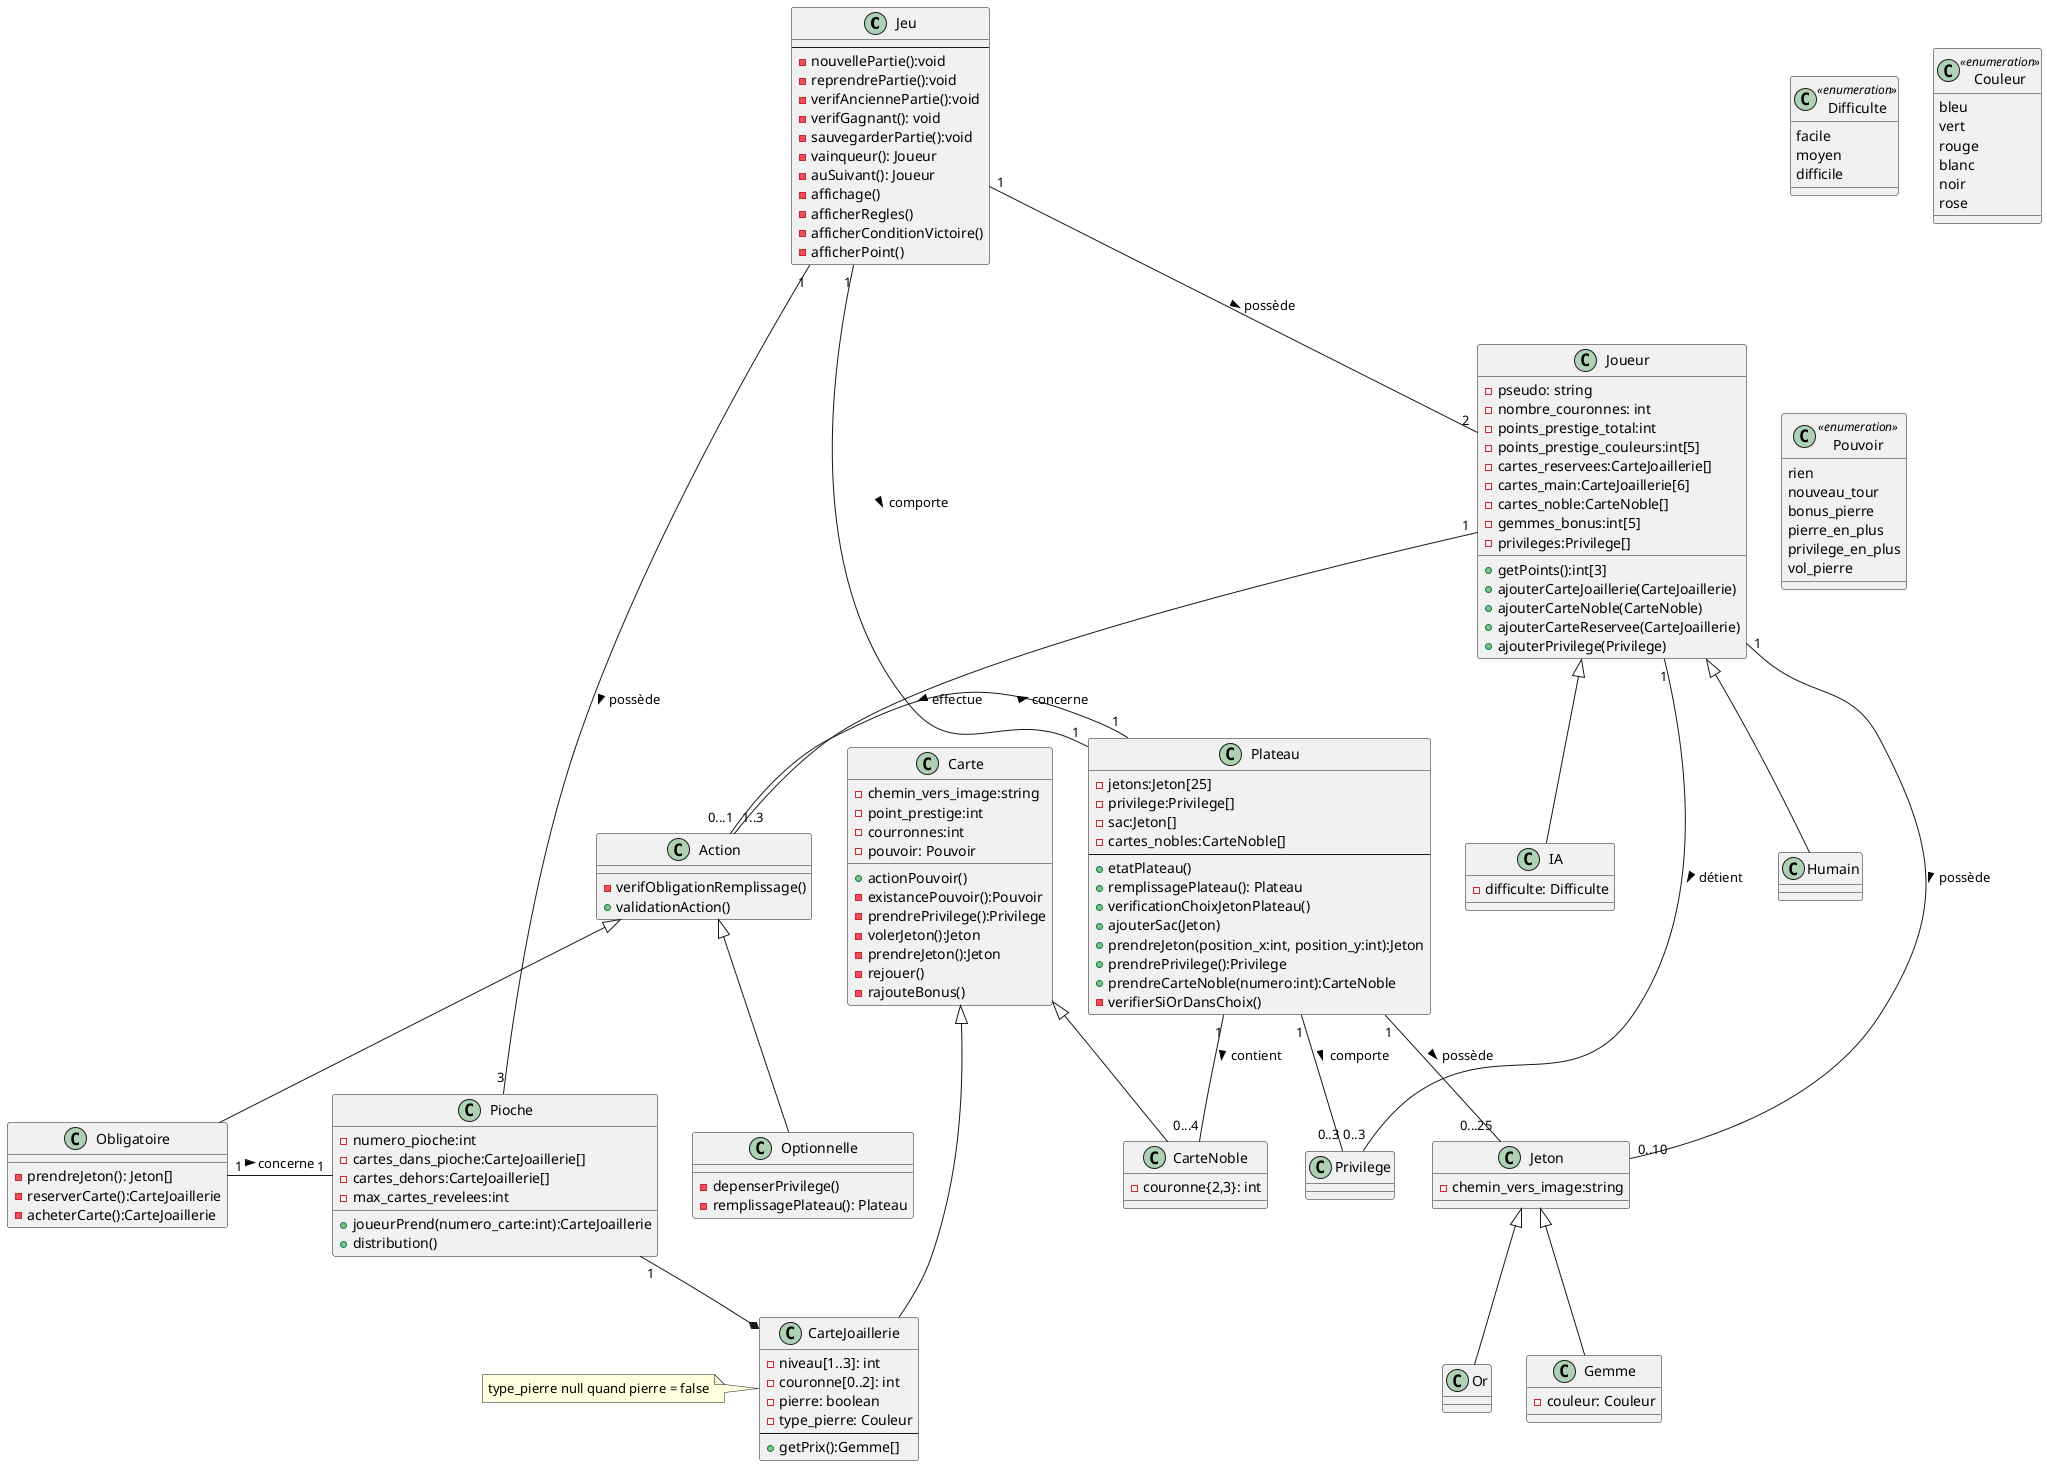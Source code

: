 @startuml

class Jeu {
--
- nouvellePartie():void
- reprendrePartie():void
- verifAnciennePartie():void
- verifGagnant(): void
- sauvegarderPartie():void
- vainqueur(): Joueur
- auSuivant(): Joueur
- affichage()
- afficherRegles()
- afficherConditionVictoire()
- afficherPoint()
}


class Plateau {
- jetons:Jeton[25]
- privilege:Privilege[]
- sac:Jeton[]
- cartes_nobles:CarteNoble[]
--
+ etatPlateau()
+ remplissagePlateau(): Plateau
+ verificationChoixJetonPlateau()
+ ajouterSac(Jeton)
+ prendreJeton(position_x:int, position_y:int):Jeton
+ prendrePrivilege():Privilege
+ prendreCarteNoble(numero:int):CarteNoble
- verifierSiOrDansChoix()
}



class Joueur {
- pseudo: string
- nombre_couronnes: int
- points_prestige_total:int
- points_prestige_couleurs:int[5]
- cartes_reservees:CarteJoaillerie[]
- cartes_main:CarteJoaillerie[6]
- cartes_noble:CarteNoble[]
- gemmes_bonus:int[5]
- privileges:Privilege[]
+ getPoints():int[3]
+ ajouterCarteJoaillerie(CarteJoaillerie)
+ ajouterCarteNoble(CarteNoble)
+ ajouterCarteReservee(CarteJoaillerie)
+ ajouterPrivilege(Privilege)
}

class IA {
- difficulte: Difficulte
}

class Difficulte <<enumeration>> {
 facile
 moyen
 difficile
}

class Jeton {
- chemin_vers_image:string
}
class Privilege {
}
class Or {
}
class Gemme {
-couleur: Couleur
}
class Couleur <<enumeration>> {
 bleu
 vert
 rouge
 blanc
 noir
 rose
}


class Pioche{
- numero_pioche:int
- cartes_dans_pioche:CarteJoaillerie[]
- cartes_dehors:CarteJoaillerie[]
- max_cartes_revelees:int
+ joueurPrend(numero_carte:int):CarteJoaillerie
+ distribution()
}
class Carte {
- chemin_vers_image:string
- point_prestige:int
- courronnes:int
- pouvoir: Pouvoir
+ actionPouvoir()
- existancePouvoir():Pouvoir
- prendrePrivilege():Privilege
- volerJeton():Jeton
- prendreJeton():Jeton
- rejouer()
- rajouteBonus()
}

class CarteNoble {
-couronne{2,3}: int
}

class CarteJoaillerie {
-niveau[1..3]: int
-couronne[0..2]: int
-pierre: boolean
-type_pierre: Couleur
--
+ getPrix():Gemme[]
}
note left: type_pierre null quand pierre = false


class Pouvoir <<enumeration>> {
 rien
 nouveau_tour
 bonus_pierre
 pierre_en_plus
 privilege_en_plus
 vol_pierre
}



class Action {
- verifObligationRemplissage()
+ validationAction()
}

class Optionnelle {
- depenserPrivilege()
- remplissagePlateau(): Plateau
}

class Obligatoire {
- prendreJeton(): Jeton[]
- reserverCarte():CarteJoaillerie
- acheterCarte():CarteJoaillerie
}




Joueur <|-- IA
Joueur <|-- Humain

Jeu "1" -- "1" Plateau: comporte >
Jeu "1" -- "2" Joueur: possède >
Jeu "1" -- "3" Pioche: possède >


Plateau "1" -- "0...25" Jeton: possède >
Plateau "1"--"0..3" Privilege: comporte >
Plateau "1"--"0...4" CarteNoble: contient >
'Plateau "1"-"3" Pioche

Pioche "1"--* CarteJoaillerie

Jeton <|-- Or
Jeton <|-- Gemme

Joueur "1" -- "0..3" Privilege: détient >
Joueur "1" -- "0..10" Jeton: possède >
Joueur "1"-- "1..3" Action: effectue >

Carte <|-- CarteNoble
Carte <|-- CarteJoaillerie
'(CarteJoaillerie, Pierre) .. AchatCarte


Action <|-- Optionnelle
Action <|-- Obligatoire
Action "0...1"-"1" Plateau : concerne >
Obligatoire "1"-"1" Pioche : concerne >



@enduml
